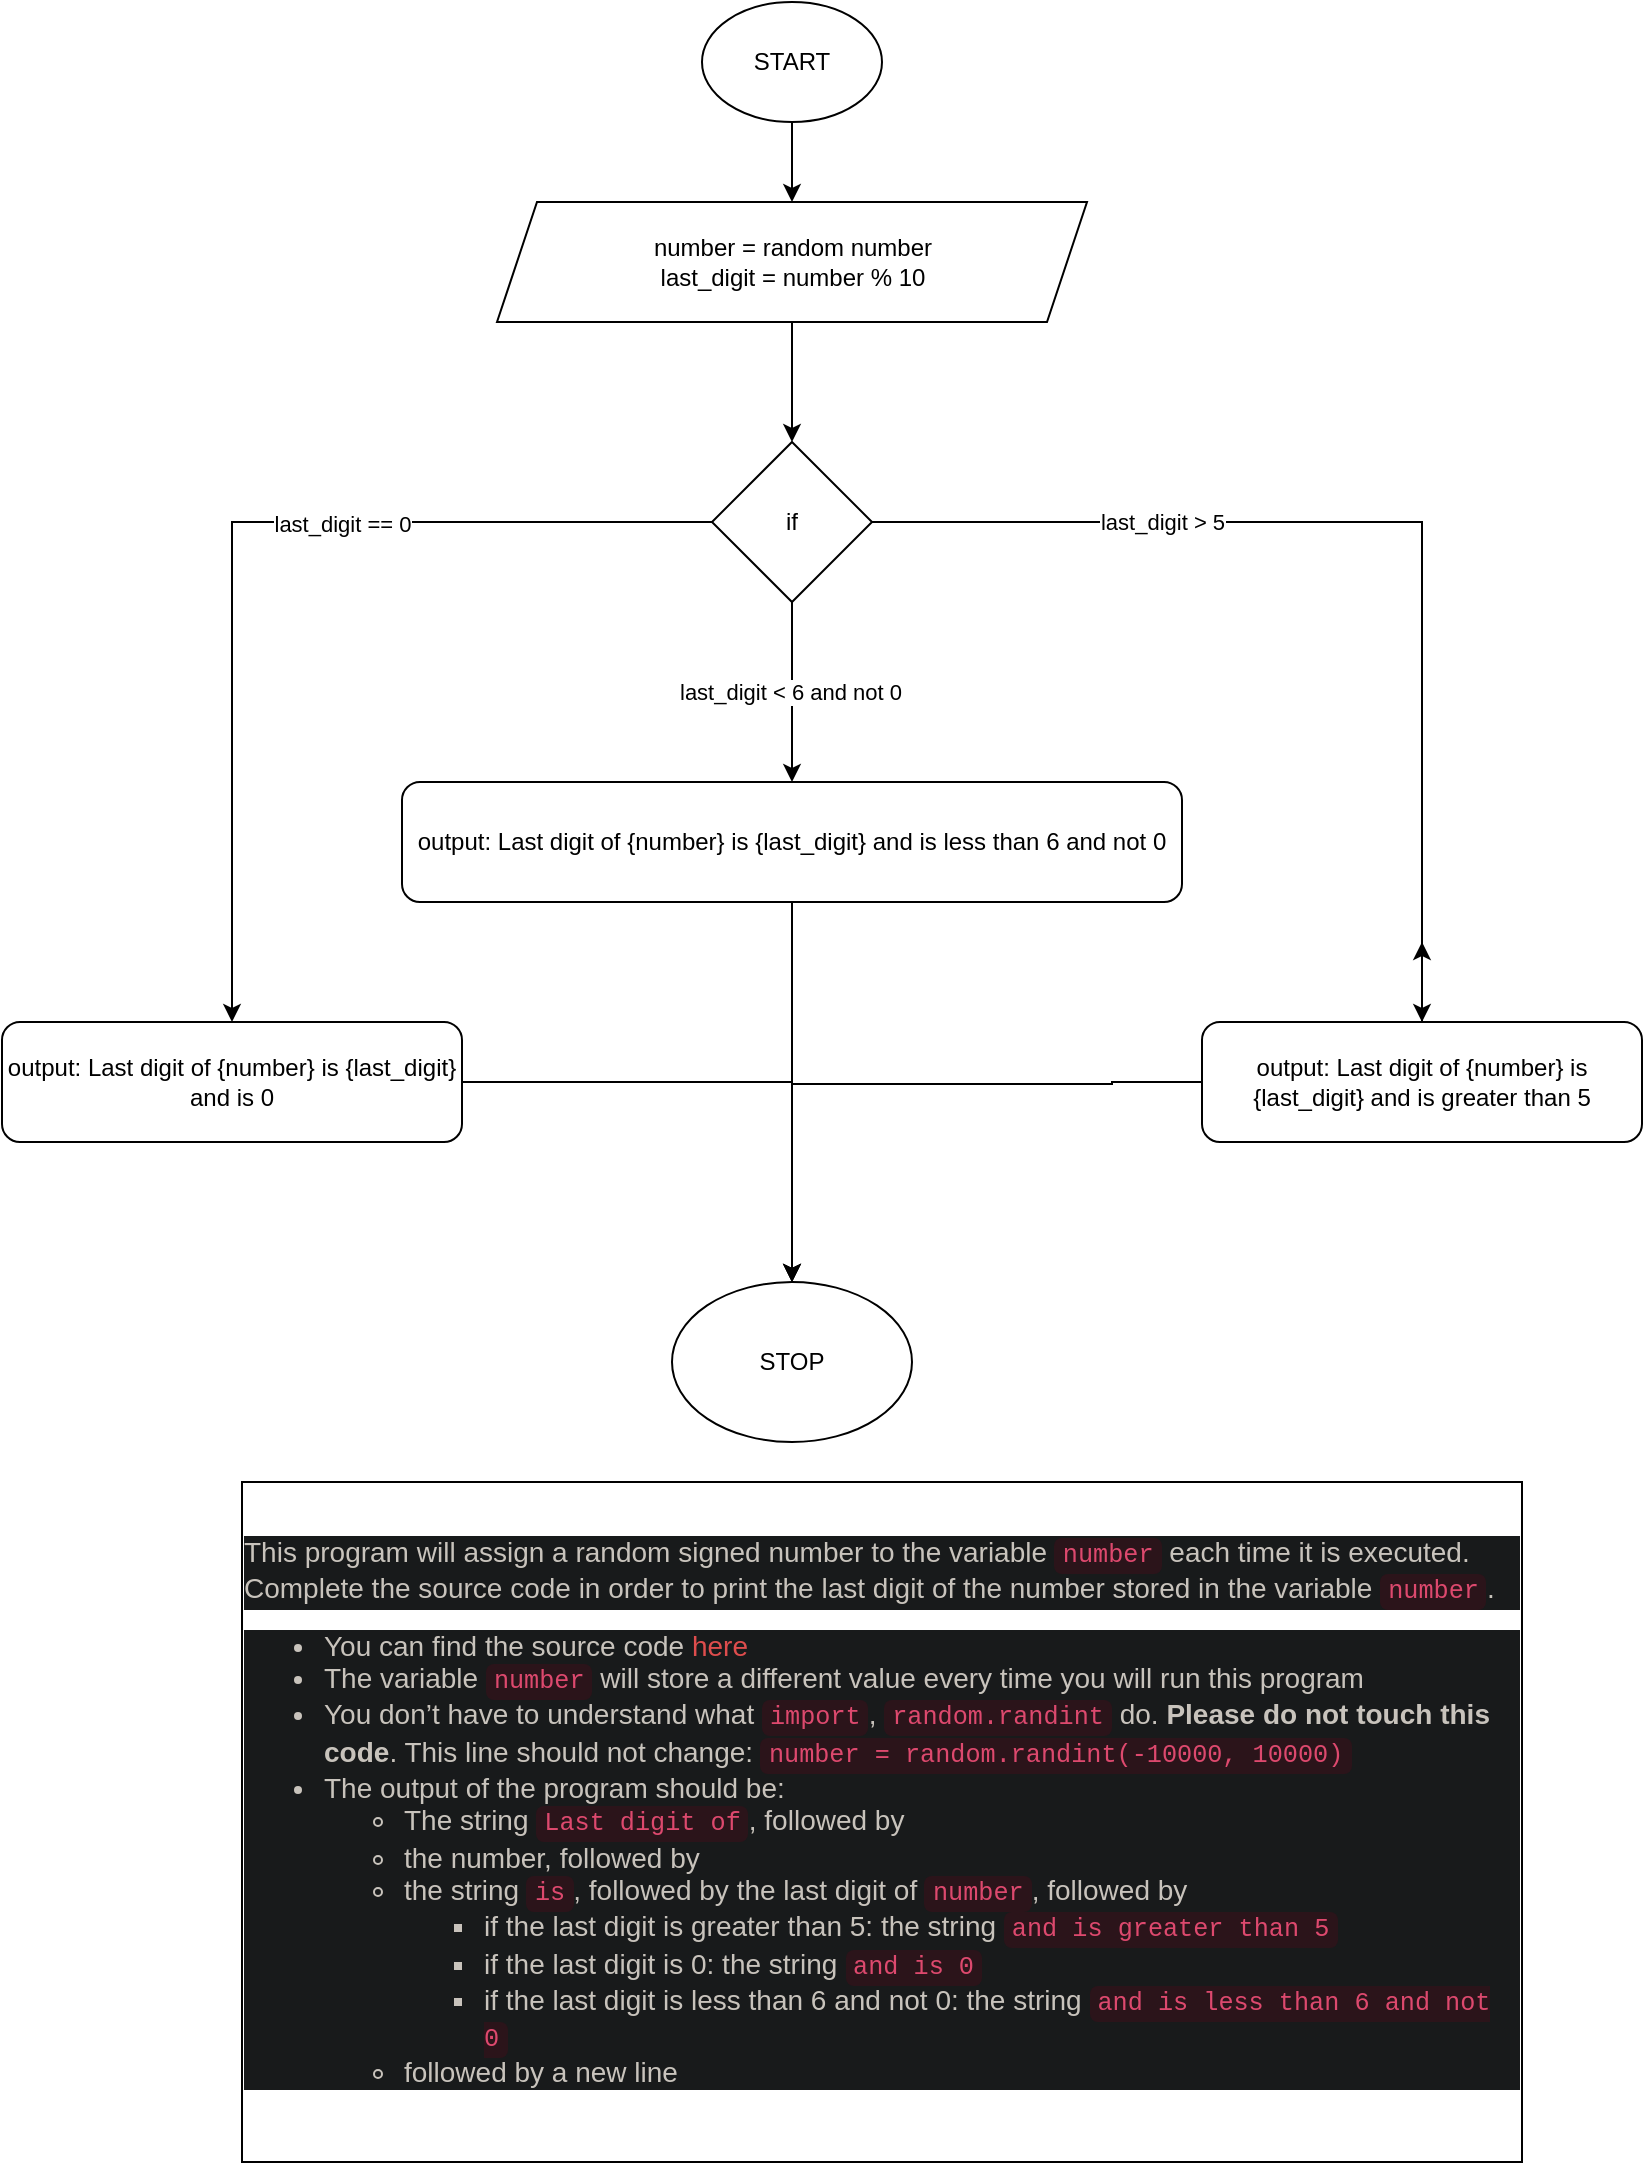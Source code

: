 <mxfile version="21.6.6" type="github">
  <diagram name="Page-1" id="kqOpFUJPQ20ojLbwTq0K">
    <mxGraphModel dx="878" dy="518" grid="1" gridSize="10" guides="1" tooltips="1" connect="1" arrows="1" fold="1" page="1" pageScale="1" pageWidth="850" pageHeight="1100" math="0" shadow="0">
      <root>
        <mxCell id="0" />
        <mxCell id="1" parent="0" />
        <mxCell id="q6aJYwmtpTo_iutUyAM8-15" value="" style="edgeStyle=orthogonalEdgeStyle;rounded=0;orthogonalLoop=1;jettySize=auto;html=1;" edge="1" parent="1" source="q6aJYwmtpTo_iutUyAM8-1" target="q6aJYwmtpTo_iutUyAM8-2">
          <mxGeometry relative="1" as="geometry" />
        </mxCell>
        <mxCell id="q6aJYwmtpTo_iutUyAM8-1" value="START" style="ellipse;whiteSpace=wrap;html=1;" vertex="1" parent="1">
          <mxGeometry x="360" y="20" width="90" height="60" as="geometry" />
        </mxCell>
        <mxCell id="q6aJYwmtpTo_iutUyAM8-16" value="" style="edgeStyle=orthogonalEdgeStyle;rounded=0;orthogonalLoop=1;jettySize=auto;html=1;" edge="1" parent="1" source="q6aJYwmtpTo_iutUyAM8-2" target="q6aJYwmtpTo_iutUyAM8-3">
          <mxGeometry relative="1" as="geometry" />
        </mxCell>
        <mxCell id="q6aJYwmtpTo_iutUyAM8-2" value="number = random number&lt;br&gt;last_digit = number % 10" style="shape=parallelogram;perimeter=parallelogramPerimeter;whiteSpace=wrap;html=1;fixedSize=1;" vertex="1" parent="1">
          <mxGeometry x="257.5" y="120" width="295" height="60" as="geometry" />
        </mxCell>
        <mxCell id="q6aJYwmtpTo_iutUyAM8-13" style="edgeStyle=orthogonalEdgeStyle;rounded=0;orthogonalLoop=1;jettySize=auto;html=1;entryX=0.5;entryY=0;entryDx=0;entryDy=0;" edge="1" parent="1" source="q6aJYwmtpTo_iutUyAM8-3" target="q6aJYwmtpTo_iutUyAM8-7">
          <mxGeometry relative="1" as="geometry" />
        </mxCell>
        <mxCell id="q6aJYwmtpTo_iutUyAM8-14" value="last_digit &amp;lt; 6 and not 0" style="edgeLabel;html=1;align=center;verticalAlign=middle;resizable=0;points=[];" vertex="1" connectable="0" parent="q6aJYwmtpTo_iutUyAM8-13">
          <mxGeometry x="-0.006" y="-1" relative="1" as="geometry">
            <mxPoint as="offset" />
          </mxGeometry>
        </mxCell>
        <mxCell id="q6aJYwmtpTo_iutUyAM8-21" style="edgeStyle=orthogonalEdgeStyle;rounded=0;orthogonalLoop=1;jettySize=auto;html=1;entryX=0.5;entryY=0;entryDx=0;entryDy=0;" edge="1" parent="1" source="q6aJYwmtpTo_iutUyAM8-3" target="q6aJYwmtpTo_iutUyAM8-5">
          <mxGeometry relative="1" as="geometry" />
        </mxCell>
        <mxCell id="q6aJYwmtpTo_iutUyAM8-22" value="last_digit &amp;gt; 5" style="edgeLabel;html=1;align=center;verticalAlign=middle;resizable=0;points=[];" vertex="1" connectable="0" parent="q6aJYwmtpTo_iutUyAM8-21">
          <mxGeometry x="0.072" y="-1" relative="1" as="geometry">
            <mxPoint x="-129" y="-7" as="offset" />
          </mxGeometry>
        </mxCell>
        <mxCell id="q6aJYwmtpTo_iutUyAM8-26" style="edgeStyle=orthogonalEdgeStyle;rounded=0;orthogonalLoop=1;jettySize=auto;html=1;" edge="1" parent="1" source="q6aJYwmtpTo_iutUyAM8-3" target="q6aJYwmtpTo_iutUyAM8-6">
          <mxGeometry relative="1" as="geometry" />
        </mxCell>
        <mxCell id="q6aJYwmtpTo_iutUyAM8-27" value="last_digit == 0" style="edgeLabel;html=1;align=center;verticalAlign=middle;resizable=0;points=[];" vertex="1" connectable="0" parent="q6aJYwmtpTo_iutUyAM8-26">
          <mxGeometry x="-0.245" y="1" relative="1" as="geometry">
            <mxPoint as="offset" />
          </mxGeometry>
        </mxCell>
        <mxCell id="q6aJYwmtpTo_iutUyAM8-3" value="if" style="rhombus;whiteSpace=wrap;html=1;" vertex="1" parent="1">
          <mxGeometry x="365" y="240" width="80" height="80" as="geometry" />
        </mxCell>
        <mxCell id="q6aJYwmtpTo_iutUyAM8-19" style="edgeStyle=orthogonalEdgeStyle;rounded=0;orthogonalLoop=1;jettySize=auto;html=1;" edge="1" parent="1" source="q6aJYwmtpTo_iutUyAM8-5">
          <mxGeometry relative="1" as="geometry">
            <mxPoint x="720" y="490" as="targetPoint" />
          </mxGeometry>
        </mxCell>
        <mxCell id="q6aJYwmtpTo_iutUyAM8-25" style="edgeStyle=orthogonalEdgeStyle;rounded=0;orthogonalLoop=1;jettySize=auto;html=1;" edge="1" parent="1" source="q6aJYwmtpTo_iutUyAM8-5" target="q6aJYwmtpTo_iutUyAM8-8">
          <mxGeometry relative="1" as="geometry">
            <mxPoint x="400" y="560" as="targetPoint" />
            <Array as="points">
              <mxPoint x="565" y="560" />
              <mxPoint x="565" y="561" />
              <mxPoint x="405" y="561" />
            </Array>
          </mxGeometry>
        </mxCell>
        <mxCell id="q6aJYwmtpTo_iutUyAM8-5" value="output: Last digit of {number} is {last_digit} and is greater than 5" style="rounded=1;whiteSpace=wrap;html=1;" vertex="1" parent="1">
          <mxGeometry x="610" y="530" width="220" height="60" as="geometry" />
        </mxCell>
        <mxCell id="q6aJYwmtpTo_iutUyAM8-28" style="edgeStyle=orthogonalEdgeStyle;rounded=0;orthogonalLoop=1;jettySize=auto;html=1;entryX=0.5;entryY=0;entryDx=0;entryDy=0;" edge="1" parent="1" source="q6aJYwmtpTo_iutUyAM8-6" target="q6aJYwmtpTo_iutUyAM8-8">
          <mxGeometry relative="1" as="geometry" />
        </mxCell>
        <mxCell id="q6aJYwmtpTo_iutUyAM8-6" value="output: Last digit of {number} is {last_digit} and is 0" style="rounded=1;whiteSpace=wrap;html=1;" vertex="1" parent="1">
          <mxGeometry x="10" y="530" width="230" height="60" as="geometry" />
        </mxCell>
        <mxCell id="q6aJYwmtpTo_iutUyAM8-17" style="edgeStyle=orthogonalEdgeStyle;rounded=0;orthogonalLoop=1;jettySize=auto;html=1;entryX=0.5;entryY=0;entryDx=0;entryDy=0;" edge="1" parent="1" source="q6aJYwmtpTo_iutUyAM8-7" target="q6aJYwmtpTo_iutUyAM8-8">
          <mxGeometry relative="1" as="geometry">
            <Array as="points">
              <mxPoint x="405" y="540" />
              <mxPoint x="405" y="540" />
            </Array>
          </mxGeometry>
        </mxCell>
        <mxCell id="q6aJYwmtpTo_iutUyAM8-7" value="output: Last digit of {number} is {last_digit} and is less than 6 and not 0" style="rounded=1;whiteSpace=wrap;html=1;" vertex="1" parent="1">
          <mxGeometry x="210" y="410" width="390" height="60" as="geometry" />
        </mxCell>
        <mxCell id="q6aJYwmtpTo_iutUyAM8-8" value="STOP" style="ellipse;whiteSpace=wrap;html=1;" vertex="1" parent="1">
          <mxGeometry x="345" y="660" width="120" height="80" as="geometry" />
        </mxCell>
        <mxCell id="q6aJYwmtpTo_iutUyAM8-29" value="&lt;p data-darkreader-inline-bgcolor=&quot;&quot; data-darkreader-inline-color=&quot;&quot; style=&quot;box-sizing: border-box; margin: 0px 0px 10px; color: rgb(200, 195, 188); font-family: aktiv-grotesk, sans-serif; font-size: 14px; text-align: start; background-color: rgb(24, 26, 27); --darkreader-inline-color: #c1bcb4; --darkreader-inline-bgcolor: #131516;&quot;&gt;This program will assign a random signed number to the variable&amp;nbsp;&lt;code data-darkreader-inline-bgcolor=&quot;&quot; data-darkreader-inline-color=&quot;&quot; style=&quot;box-sizing: border-box; font-family: Menlo, Monaco, Consolas, &amp;quot;Courier New&amp;quot;, monospace; font-size: 12.6px; padding: 2px 4px; color: rgb(221, 73, 110); background-color: rgb(43, 20, 26); border-radius: 4px; --darkreader-inline-color: #df5577; --darkreader-inline-bgcolor: #221015;&quot;&gt;number&lt;/code&gt;&amp;nbsp;each time it is executed. Complete the source code in order to print the last digit of the number stored in the variable&amp;nbsp;&lt;code data-darkreader-inline-bgcolor=&quot;&quot; data-darkreader-inline-color=&quot;&quot; style=&quot;box-sizing: border-box; font-family: Menlo, Monaco, Consolas, &amp;quot;Courier New&amp;quot;, monospace; font-size: 12.6px; padding: 2px 4px; color: rgb(221, 73, 110); background-color: rgb(43, 20, 26); border-radius: 4px; --darkreader-inline-color: #df5577; --darkreader-inline-bgcolor: #221015;&quot;&gt;number&lt;/code&gt;.&lt;/p&gt;&lt;ul data-darkreader-inline-bgcolor=&quot;&quot; data-darkreader-inline-color=&quot;&quot; style=&quot;box-sizing: border-box; margin-top: 0px; margin-bottom: 10px; color: rgb(200, 195, 188); font-family: aktiv-grotesk, sans-serif; font-size: 14px; text-align: start; background-color: rgb(24, 26, 27); --darkreader-inline-color: #c1bcb4; --darkreader-inline-bgcolor: #131516;&quot;&gt;&lt;li style=&quot;box-sizing: border-box;&quot;&gt;You can find the source code&amp;nbsp;&lt;a data-darkreader-inline-bgcolor=&quot;&quot; data-darkreader-inline-color=&quot;&quot; style=&quot;box-sizing: border-box; color: rgb(222, 77, 77); background-color: transparent; text-decoration-line: none; --darkreader-inline-color: #e05757; --darkreader-inline-bgcolor: transparent;&quot; target=&quot;_blank&quot; title=&quot;here&quot; href=&quot;https://intranet.alxswe.com/rltoken/Vku0ZPFeDPuXUKD8nZ4mOQ&quot;&gt;here&lt;/a&gt;&lt;/li&gt;&lt;li style=&quot;box-sizing: border-box;&quot;&gt;The variable&amp;nbsp;&lt;code data-darkreader-inline-bgcolor=&quot;&quot; data-darkreader-inline-color=&quot;&quot; style=&quot;box-sizing: border-box; font-family: Menlo, Monaco, Consolas, &amp;quot;Courier New&amp;quot;, monospace; font-size: 12.6px; padding: 2px 4px; color: rgb(221, 73, 110); background-color: rgb(43, 20, 26); border-radius: 4px; --darkreader-inline-color: #df5577; --darkreader-inline-bgcolor: #221015;&quot;&gt;number&lt;/code&gt;&amp;nbsp;will store a different value every time you will run this program&lt;/li&gt;&lt;li style=&quot;box-sizing: border-box;&quot;&gt;You don’t have to understand what&amp;nbsp;&lt;code data-darkreader-inline-bgcolor=&quot;&quot; data-darkreader-inline-color=&quot;&quot; style=&quot;box-sizing: border-box; font-family: Menlo, Monaco, Consolas, &amp;quot;Courier New&amp;quot;, monospace; font-size: 12.6px; padding: 2px 4px; color: rgb(221, 73, 110); background-color: rgb(43, 20, 26); border-radius: 4px; --darkreader-inline-color: #df5577; --darkreader-inline-bgcolor: #221015;&quot;&gt;import&lt;/code&gt;,&amp;nbsp;&lt;code data-darkreader-inline-bgcolor=&quot;&quot; data-darkreader-inline-color=&quot;&quot; style=&quot;box-sizing: border-box; font-family: Menlo, Monaco, Consolas, &amp;quot;Courier New&amp;quot;, monospace; font-size: 12.6px; padding: 2px 4px; color: rgb(221, 73, 110); background-color: rgb(43, 20, 26); border-radius: 4px; --darkreader-inline-color: #df5577; --darkreader-inline-bgcolor: #221015;&quot;&gt;random.randint&lt;/code&gt;&amp;nbsp;do.&amp;nbsp;&lt;strong style=&quot;box-sizing: border-box;&quot;&gt;Please do not touch this code&lt;/strong&gt;. This line should not change:&amp;nbsp;&lt;code data-darkreader-inline-bgcolor=&quot;&quot; data-darkreader-inline-color=&quot;&quot; style=&quot;box-sizing: border-box; font-family: Menlo, Monaco, Consolas, &amp;quot;Courier New&amp;quot;, monospace; font-size: 12.6px; padding: 2px 4px; color: rgb(221, 73, 110); background-color: rgb(43, 20, 26); border-radius: 4px; --darkreader-inline-color: #df5577; --darkreader-inline-bgcolor: #221015;&quot;&gt;number = random.randint(-10000, 10000)&lt;/code&gt;&lt;/li&gt;&lt;li style=&quot;box-sizing: border-box;&quot;&gt;The output of the program should be:&lt;ul style=&quot;box-sizing: border-box; margin-top: 0px; margin-bottom: 0px;&quot;&gt;&lt;li style=&quot;box-sizing: border-box;&quot;&gt;The string&amp;nbsp;&lt;code data-darkreader-inline-bgcolor=&quot;&quot; data-darkreader-inline-color=&quot;&quot; style=&quot;box-sizing: border-box; font-family: Menlo, Monaco, Consolas, &amp;quot;Courier New&amp;quot;, monospace; font-size: 12.6px; padding: 2px 4px; color: rgb(221, 73, 110); background-color: rgb(43, 20, 26); border-radius: 4px; --darkreader-inline-color: #df5577; --darkreader-inline-bgcolor: #221015;&quot;&gt;Last digit of&lt;/code&gt;, followed by&lt;/li&gt;&lt;li style=&quot;box-sizing: border-box;&quot;&gt;the number, followed by&lt;/li&gt;&lt;li style=&quot;box-sizing: border-box;&quot;&gt;the string&amp;nbsp;&lt;code data-darkreader-inline-bgcolor=&quot;&quot; data-darkreader-inline-color=&quot;&quot; style=&quot;box-sizing: border-box; font-family: Menlo, Monaco, Consolas, &amp;quot;Courier New&amp;quot;, monospace; font-size: 12.6px; padding: 2px 4px; color: rgb(221, 73, 110); background-color: rgb(43, 20, 26); border-radius: 4px; --darkreader-inline-color: #df5577; --darkreader-inline-bgcolor: #221015;&quot;&gt;is&lt;/code&gt;, followed by the last digit of&amp;nbsp;&lt;code data-darkreader-inline-bgcolor=&quot;&quot; data-darkreader-inline-color=&quot;&quot; style=&quot;box-sizing: border-box; font-family: Menlo, Monaco, Consolas, &amp;quot;Courier New&amp;quot;, monospace; font-size: 12.6px; padding: 2px 4px; color: rgb(221, 73, 110); background-color: rgb(43, 20, 26); border-radius: 4px; --darkreader-inline-color: #df5577; --darkreader-inline-bgcolor: #221015;&quot;&gt;number&lt;/code&gt;, followed by&lt;ul style=&quot;box-sizing: border-box; margin-top: 0px; margin-bottom: 0px;&quot;&gt;&lt;li style=&quot;box-sizing: border-box;&quot;&gt;if the last digit is greater than 5: the string&amp;nbsp;&lt;code data-darkreader-inline-bgcolor=&quot;&quot; data-darkreader-inline-color=&quot;&quot; style=&quot;box-sizing: border-box; font-family: Menlo, Monaco, Consolas, &amp;quot;Courier New&amp;quot;, monospace; font-size: 12.6px; padding: 2px 4px; color: rgb(221, 73, 110); background-color: rgb(43, 20, 26); border-radius: 4px; --darkreader-inline-color: #df5577; --darkreader-inline-bgcolor: #221015;&quot;&gt;and is greater than 5&lt;/code&gt;&lt;/li&gt;&lt;li style=&quot;box-sizing: border-box;&quot;&gt;if the last digit is 0: the string&amp;nbsp;&lt;code data-darkreader-inline-bgcolor=&quot;&quot; data-darkreader-inline-color=&quot;&quot; style=&quot;box-sizing: border-box; font-family: Menlo, Monaco, Consolas, &amp;quot;Courier New&amp;quot;, monospace; font-size: 12.6px; padding: 2px 4px; color: rgb(221, 73, 110); background-color: rgb(43, 20, 26); border-radius: 4px; --darkreader-inline-color: #df5577; --darkreader-inline-bgcolor: #221015;&quot;&gt;and is 0&lt;/code&gt;&lt;/li&gt;&lt;li style=&quot;box-sizing: border-box;&quot;&gt;if the last digit is less than 6 and not 0: the string&amp;nbsp;&lt;code data-darkreader-inline-bgcolor=&quot;&quot; data-darkreader-inline-color=&quot;&quot; style=&quot;box-sizing: border-box; font-family: Menlo, Monaco, Consolas, &amp;quot;Courier New&amp;quot;, monospace; font-size: 12.6px; padding: 2px 4px; color: rgb(221, 73, 110); background-color: rgb(43, 20, 26); border-radius: 4px; --darkreader-inline-color: #df5577; --darkreader-inline-bgcolor: #221015;&quot;&gt;and is less than 6 and not 0&lt;/code&gt;&lt;/li&gt;&lt;/ul&gt;&lt;/li&gt;&lt;li style=&quot;box-sizing: border-box;&quot;&gt;followed by a new line&lt;/li&gt;&lt;/ul&gt;&lt;/li&gt;&lt;/ul&gt;" style="rounded=0;whiteSpace=wrap;html=1;" vertex="1" parent="1">
          <mxGeometry x="130" y="760" width="640" height="340" as="geometry" />
        </mxCell>
      </root>
    </mxGraphModel>
  </diagram>
</mxfile>
